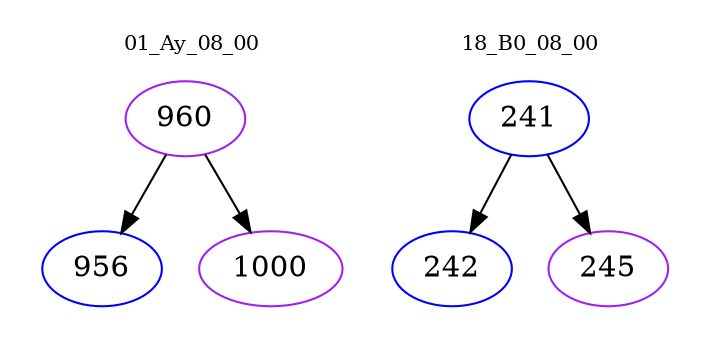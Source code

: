 digraph{
subgraph cluster_0 {
color = white
label = "01_Ay_08_00";
fontsize=10;
T0_960 [label="960", color="purple"]
T0_960 -> T0_956 [color="black"]
T0_956 [label="956", color="blue"]
T0_960 -> T0_1000 [color="black"]
T0_1000 [label="1000", color="purple"]
}
subgraph cluster_1 {
color = white
label = "18_B0_08_00";
fontsize=10;
T1_241 [label="241", color="blue"]
T1_241 -> T1_242 [color="black"]
T1_242 [label="242", color="blue"]
T1_241 -> T1_245 [color="black"]
T1_245 [label="245", color="purple"]
}
}
